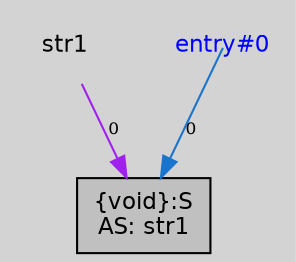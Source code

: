 digraph unnamed {
	graph [center=true, ratio=true, bgcolor=lightgray, fontname=Helvetica];
	node  [fontname=Helvetica, fontsize=11];

	Node0x7fa188d0b120 [shape=record,fillcolor=gray, style=filled,label="{\{void\}:S\nAS: str1\n}"];
	Node0x7fa188d055b8 [shape=plaintext, label ="str1"];
	Node0x7fa188d055b8 -> Node0x7fa188d0b120[arrowtail=tee,label="0",fontsize=8,color=purple];
	Node0x7fa188d05f10 [shape=plaintext,fontcolor=blue, label ="entry#0"];
	Node0x7fa188d05f10 -> Node0x7fa188d0b120[tailclip=false,color=dodgerblue3,label="0",fontsize=8];
}
